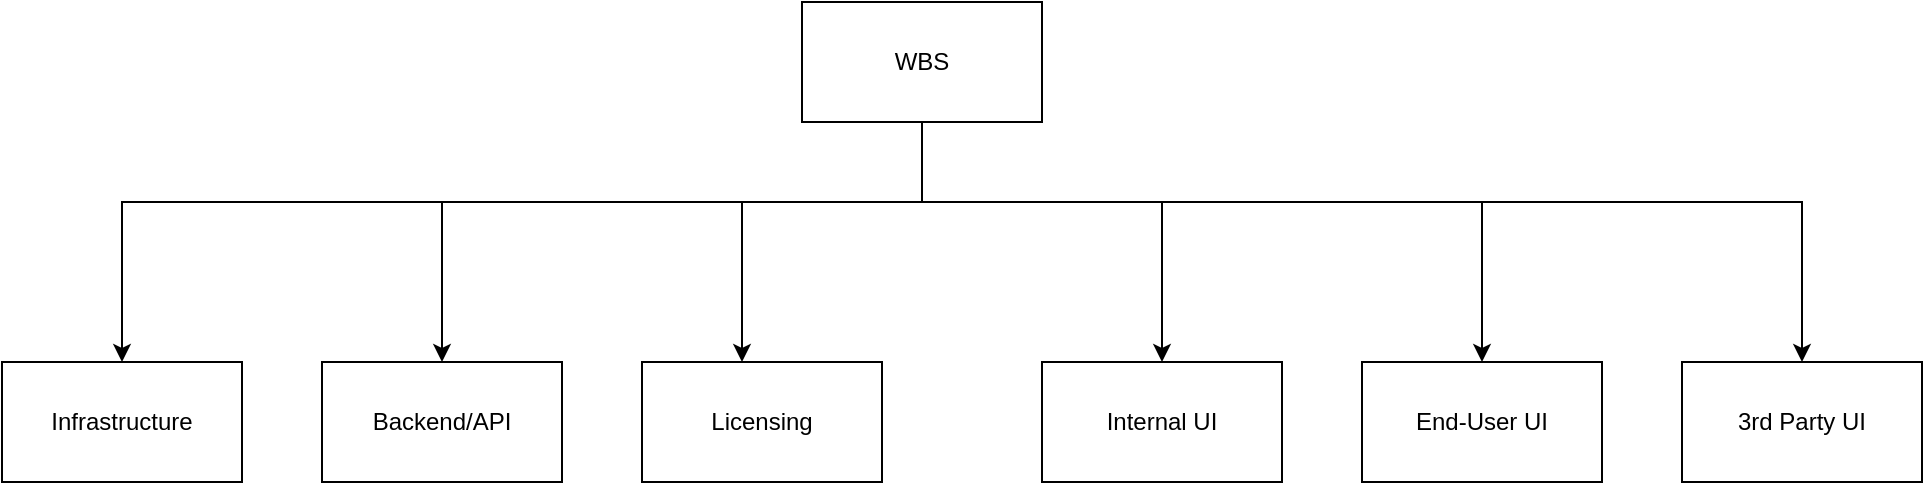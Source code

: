 <mxfile version="20.2.3" type="device"><diagram id="tCZtq1qZ4maDSVzI2HYt" name="Page-1"><mxGraphModel dx="1460" dy="759" grid="1" gridSize="10" guides="1" tooltips="1" connect="1" arrows="1" fold="1" page="1" pageScale="1" pageWidth="2336" pageHeight="1654" math="0" shadow="0"><root><mxCell id="0"/><mxCell id="1" parent="0"/><mxCell id="1LxiehM_b2L9MxTbsHyr-5" value="" style="edgeStyle=orthogonalEdgeStyle;rounded=0;orthogonalLoop=1;jettySize=auto;html=1;" edge="1" parent="1" source="1LxiehM_b2L9MxTbsHyr-2" target="1LxiehM_b2L9MxTbsHyr-4"><mxGeometry relative="1" as="geometry"><Array as="points"><mxPoint x="530" y="120"/><mxPoint x="290" y="120"/></Array></mxGeometry></mxCell><mxCell id="1LxiehM_b2L9MxTbsHyr-7" value="" style="edgeStyle=orthogonalEdgeStyle;rounded=0;orthogonalLoop=1;jettySize=auto;html=1;" edge="1" parent="1" source="1LxiehM_b2L9MxTbsHyr-2" target="1LxiehM_b2L9MxTbsHyr-6"><mxGeometry relative="1" as="geometry"><Array as="points"><mxPoint x="530" y="120"/><mxPoint x="130" y="120"/></Array></mxGeometry></mxCell><mxCell id="1LxiehM_b2L9MxTbsHyr-9" value="" style="edgeStyle=orthogonalEdgeStyle;rounded=0;orthogonalLoop=1;jettySize=auto;html=1;" edge="1" parent="1" source="1LxiehM_b2L9MxTbsHyr-2" target="1LxiehM_b2L9MxTbsHyr-8"><mxGeometry relative="1" as="geometry"><Array as="points"><mxPoint x="530" y="120"/><mxPoint x="810" y="120"/></Array></mxGeometry></mxCell><mxCell id="1LxiehM_b2L9MxTbsHyr-12" value="" style="edgeStyle=orthogonalEdgeStyle;rounded=0;orthogonalLoop=1;jettySize=auto;html=1;" edge="1" parent="1" source="1LxiehM_b2L9MxTbsHyr-2" target="1LxiehM_b2L9MxTbsHyr-11"><mxGeometry relative="1" as="geometry"><Array as="points"><mxPoint x="530" y="120"/><mxPoint x="650" y="120"/></Array></mxGeometry></mxCell><mxCell id="1LxiehM_b2L9MxTbsHyr-16" value="" style="edgeStyle=orthogonalEdgeStyle;rounded=0;orthogonalLoop=1;jettySize=auto;html=1;" edge="1" parent="1" source="1LxiehM_b2L9MxTbsHyr-2" target="1LxiehM_b2L9MxTbsHyr-15"><mxGeometry relative="1" as="geometry"><Array as="points"><mxPoint x="530" y="120"/><mxPoint x="440" y="120"/></Array></mxGeometry></mxCell><mxCell id="1LxiehM_b2L9MxTbsHyr-18" value="" style="edgeStyle=orthogonalEdgeStyle;rounded=0;orthogonalLoop=1;jettySize=auto;html=1;" edge="1" parent="1" source="1LxiehM_b2L9MxTbsHyr-2" target="1LxiehM_b2L9MxTbsHyr-17"><mxGeometry relative="1" as="geometry"><Array as="points"><mxPoint x="530" y="120"/><mxPoint x="970" y="120"/></Array></mxGeometry></mxCell><mxCell id="1LxiehM_b2L9MxTbsHyr-2" value="WBS" style="rounded=0;whiteSpace=wrap;html=1;" vertex="1" parent="1"><mxGeometry x="470" y="20" width="120" height="60" as="geometry"/></mxCell><mxCell id="1LxiehM_b2L9MxTbsHyr-4" value="Backend/API" style="rounded=0;whiteSpace=wrap;html=1;" vertex="1" parent="1"><mxGeometry x="230" y="200" width="120" height="60" as="geometry"/></mxCell><mxCell id="1LxiehM_b2L9MxTbsHyr-6" value="Infrastructure" style="rounded=0;whiteSpace=wrap;html=1;" vertex="1" parent="1"><mxGeometry x="70" y="200" width="120" height="60" as="geometry"/></mxCell><mxCell id="1LxiehM_b2L9MxTbsHyr-8" value="End-User UI" style="rounded=0;whiteSpace=wrap;html=1;" vertex="1" parent="1"><mxGeometry x="750" y="200" width="120" height="60" as="geometry"/></mxCell><mxCell id="1LxiehM_b2L9MxTbsHyr-11" value="Internal UI" style="rounded=0;whiteSpace=wrap;html=1;" vertex="1" parent="1"><mxGeometry x="590" y="200" width="120" height="60" as="geometry"/></mxCell><mxCell id="1LxiehM_b2L9MxTbsHyr-15" value="Licensing" style="whiteSpace=wrap;html=1;rounded=0;" vertex="1" parent="1"><mxGeometry x="390" y="200" width="120" height="60" as="geometry"/></mxCell><mxCell id="1LxiehM_b2L9MxTbsHyr-17" value="3rd Party UI" style="rounded=0;whiteSpace=wrap;html=1;" vertex="1" parent="1"><mxGeometry x="910" y="200" width="120" height="60" as="geometry"/></mxCell></root></mxGraphModel></diagram></mxfile>